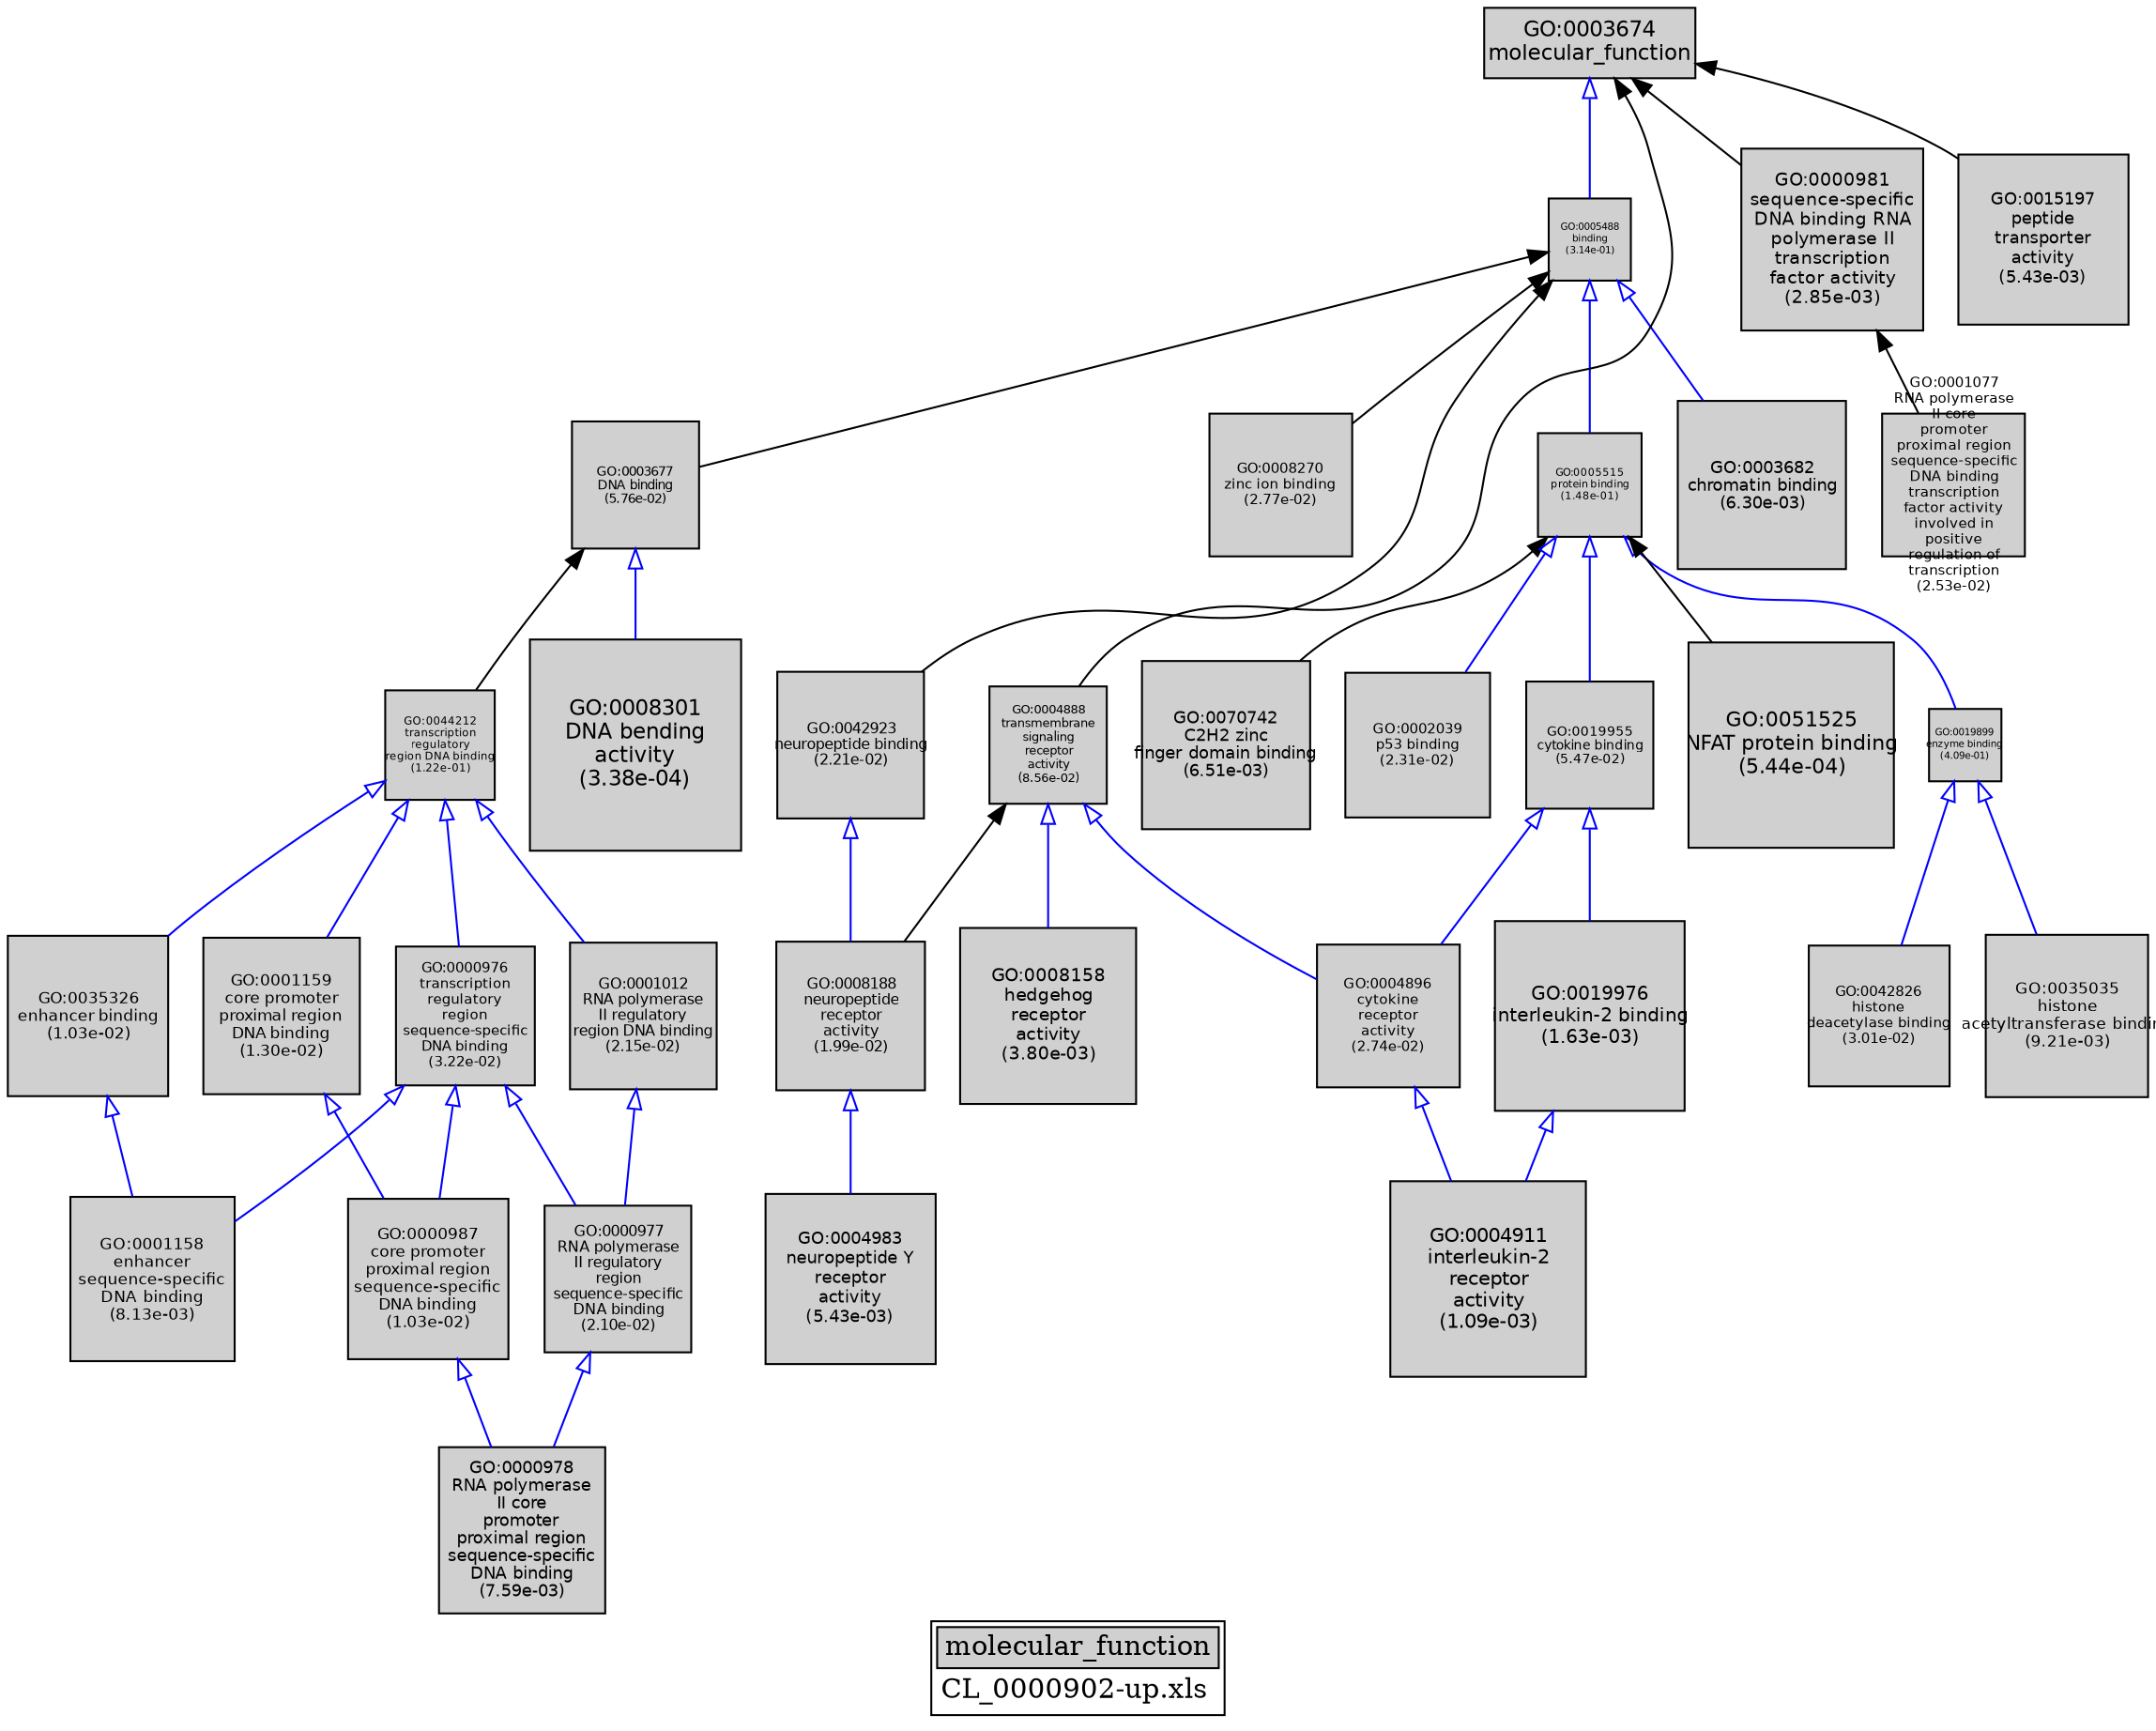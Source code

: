 digraph "molecular_function" {
graph [ bgcolor = "#FFFFFF", label = <<TABLE COLOR="black" BGCOLOR="white"><TR><TD COLSPAN="2" BGCOLOR="#D0D0D0"><FONT COLOR="black">molecular_function</FONT></TD></TR><TR><TD BORDER="0">CL_0000902-up.xls</TD></TR></TABLE>> ];
node [ fontname = "Helvetica" ];

subgraph "nodes" {

node [ style = "filled", fixedsize = "true", width = 1, shape = "box", fontsize = 9, fillcolor = "#D0D0D0", fontcolor = "black", color = "black" ];

"GO:0000978" [ URL = "#GO:0000978", label = <<TABLE BORDER="0"><TR><TD>GO:0000978<BR/>RNA polymerase<BR/>II core<BR/>promoter<BR/>proximal region<BR/>sequence-specific<BR/>DNA binding<BR/>(7.59e-03)</TD></TR></TABLE>>, width = 1.17396832491, shape = "box", fontsize = 8.45257193937, height = 1.17396832491 ];
"GO:0000976" [ URL = "#GO:0000976", label = <<TABLE BORDER="0"><TR><TD>GO:0000976<BR/>transcription<BR/>regulatory<BR/>region<BR/>sequence-specific<BR/>DNA binding<BR/>(3.22e-02)</TD></TR></TABLE>>, width = 0.986579139262, shape = "box", fontsize = 7.10336980268, height = 0.986579139262 ];
"GO:0044212" [ URL = "#GO:0044212", label = <<TABLE BORDER="0"><TR><TD>GO:0044212<BR/>transcription<BR/>regulatory<BR/>region DNA binding<BR/>(1.22e-01)</TD></TR></TABLE>>, width = 0.773890210111, shape = "box", fontsize = 5.5720095128, height = 0.773890210111 ];
"GO:0001012" [ URL = "#GO:0001012", label = <<TABLE BORDER="0"><TR><TD>GO:0001012<BR/>RNA polymerase<BR/>II regulatory<BR/>region DNA binding<BR/>(2.15e-02)</TD></TR></TABLE>>, width = 1.04195082071, shape = "box", fontsize = 7.5020459091, height = 1.04195082071 ];
"GO:0000981" [ URL = "#GO:0000981", label = <<TABLE BORDER="0"><TR><TD>GO:0000981<BR/>sequence-specific<BR/>DNA binding RNA<BR/>polymerase II<BR/>transcription<BR/>factor activity<BR/>(2.85e-03)</TD></TR></TABLE>>, width = 1.28557657379, shape = "box", fontsize = 9.25615133129, height = 1.28557657379 ];
"GO:0015197" [ URL = "#GO:0015197", label = <<TABLE BORDER="0"><TR><TD>GO:0015197<BR/>peptide<BR/>transporter<BR/>activity<BR/>(5.43e-03)</TD></TR></TABLE>>, width = 1.21336330837, shape = "box", fontsize = 8.73621582028, height = 1.21336330837 ];
"GO:0042826" [ URL = "#GO:0042826", label = <<TABLE BORDER="0"><TR><TD>GO:0042826<BR/>histone<BR/>deacetylase binding<BR/>(3.01e-02)</TD></TR></TABLE>>, width = 0.996198442287, shape = "box", fontsize = 7.17262878447, height = 0.996198442287 ];
"GO:0019899" [ URL = "#GO:0019899", label = <<TABLE BORDER="0"><TR><TD>GO:0019899<BR/>enzyme binding<BR/>(4.09e-01)</TD></TR></TABLE>>, width = 0.510480807709, shape = "box", fontsize = 5.0, height = 0.510480807709 ];
"GO:0005515" [ URL = "#GO:0005515", label = <<TABLE BORDER="0"><TR><TD>GO:0005515<BR/>protein binding<BR/>(1.48e-01)</TD></TR></TABLE>>, width = 0.738947546083, shape = "box", fontsize = 5.3204223318, height = 0.738947546083 ];
"GO:0035326" [ URL = "#GO:0035326", label = <<TABLE BORDER="0"><TR><TD>GO:0035326<BR/>enhancer binding<BR/>(1.03e-02)</TD></TR></TABLE>>, width = 1.13707267542, shape = "box", fontsize = 8.186923263, height = 1.13707267542 ];
"GO:0000987" [ URL = "#GO:0000987", label = <<TABLE BORDER="0"><TR><TD>GO:0000987<BR/>core promoter<BR/>proximal region<BR/>sequence-specific<BR/>DNA binding<BR/>(1.03e-02)</TD></TR></TABLE>>, width = 1.13707267542, shape = "box", fontsize = 8.186923263, height = 1.13707267542 ];
"GO:0003682" [ URL = "#GO:0003682", label = <<TABLE BORDER="0"><TR><TD>GO:0003682<BR/>chromatin binding<BR/>(6.30e-03)</TD></TR></TABLE>>, width = 1.19607305337, shape = "box", fontsize = 8.61172598426, height = 1.19607305337 ];
"GO:0004896" [ URL = "#GO:0004896", label = <<TABLE BORDER="0"><TR><TD>GO:0004896<BR/>cytokine<BR/>receptor<BR/>activity<BR/>(2.74e-02)</TD></TR></TABLE>>, width = 1.00910578539, shape = "box", fontsize = 7.26556165479, height = 1.00910578539 ];
"GO:0000977" [ URL = "#GO:0000977", label = <<TABLE BORDER="0"><TR><TD>GO:0000977<BR/>RNA polymerase<BR/>II regulatory<BR/>region<BR/>sequence-specific<BR/>DNA binding<BR/>(2.10e-02)</TD></TR></TABLE>>, width = 1.04531893143, shape = "box", fontsize = 7.52629630628, height = 1.04531893143 ];
"GO:0004888" [ URL = "#GO:0004888", label = <<TABLE BORDER="0"><TR><TD>GO:0004888<BR/>transmembrane<BR/>signaling<BR/>receptor<BR/>activity<BR/>(8.56e-02)</TD></TR></TABLE>>, width = 0.836070327019, shape = "box", fontsize = 6.01970635454, height = 0.836070327019 ];
"GO:0004911" [ URL = "#GO:0004911", label = <<TABLE BORDER="0"><TR><TD>GO:0004911<BR/>interleukin-2<BR/>receptor<BR/>activity<BR/>(1.09e-03)</TD></TR></TABLE>>, width = 1.38667010505, shape = "box", fontsize = 9.98402475636, height = 1.38667010505 ];
"GO:0003677" [ URL = "#GO:0003677", label = <<TABLE BORDER="0"><TR><TD>GO:0003677<BR/>DNA binding<BR/>(5.76e-02)</TD></TR></TABLE>>, width = 0.900006121556, shape = "box", fontsize = 6.4800440752, height = 0.900006121556 ];
"GO:0042923" [ URL = "#GO:0042923", label = <<TABLE BORDER="0"><TR><TD>GO:0042923<BR/>neuropeptide binding<BR/>(2.21e-02)</TD></TR></TABLE>>, width = 1.03865615175, shape = "box", fontsize = 7.47832429263, height = 1.03865615175 ];
"GO:0035035" [ URL = "#GO:0035035", label = <<TABLE BORDER="0"><TR><TD>GO:0035035<BR/>histone<BR/>acetyltransferase binding<BR/>(9.21e-03)</TD></TR></TABLE>>, width = 1.15064255811, shape = "box", fontsize = 8.28462641841, height = 1.15064255811 ];
"GO:0001158" [ URL = "#GO:0001158", label = <<TABLE BORDER="0"><TR><TD>GO:0001158<BR/>enhancer<BR/>sequence-specific<BR/>DNA binding<BR/>(8.13e-03)</TD></TR></TABLE>>, width = 1.16573114295, shape = "box", fontsize = 8.39326422923, height = 1.16573114295 ];
"GO:0008301" [ URL = "#GO:0008301", label = <<TABLE BORDER="0"><TR><TD>GO:0008301<BR/>DNA bending<BR/>activity<BR/>(3.38e-04)</TD></TR></TABLE>>, width = 1.5, shape = "box", fontsize = 10.8, height = 1.5 ];
"GO:0008270" [ URL = "#GO:0008270", label = <<TABLE BORDER="0"><TR><TD>GO:0008270<BR/>zinc ion binding<BR/>(2.77e-02)</TD></TR></TABLE>>, width = 1.00762167499, shape = "box", fontsize = 7.25487605996, height = 1.00762167499 ];
"GO:0005488" [ URL = "#GO:0005488", label = <<TABLE BORDER="0"><TR><TD>GO:0005488<BR/>binding<BR/>(3.14e-01)</TD></TR></TABLE>>, width = 0.578872227395, shape = "box", fontsize = 5.0, height = 0.578872227395 ];
"GO:0051525" [ URL = "#GO:0051525", label = <<TABLE BORDER="0"><TR><TD>GO:0051525<BR/>NFAT protein binding<BR/>(5.44e-04)</TD></TR></TABLE>>, width = 1.45501937642, shape = "box", fontsize = 10.4761395103, height = 1.45501937642 ];
"GO:0004983" [ URL = "#GO:0004983", label = <<TABLE BORDER="0"><TR><TD>GO:0004983<BR/>neuropeptide Y<BR/>receptor<BR/>activity<BR/>(5.43e-03)</TD></TR></TABLE>>, width = 1.21336330837, shape = "box", fontsize = 8.73621582028, height = 1.21336330837 ];
"GO:0070742" [ URL = "#GO:0070742", label = <<TABLE BORDER="0"><TR><TD>GO:0070742<BR/>C2H2 zinc<BR/>finger domain binding<BR/>(6.51e-03)</TD></TR></TABLE>>, width = 1.19217357322, shape = "box", fontsize = 8.58364972716, height = 1.19217357322 ];
"GO:0008158" [ URL = "#GO:0008158", label = <<TABLE BORDER="0"><TR><TD>GO:0008158<BR/>hedgehog<BR/>receptor<BR/>activity<BR/>(3.80e-03)</TD></TR></TABLE>>, width = 1.25380581304, shape = "box", fontsize = 9.0274018539, height = 1.25380581304 ];
"GO:0008188" [ URL = "#GO:0008188", label = <<TABLE BORDER="0"><TR><TD>GO:0008188<BR/>neuropeptide<BR/>receptor<BR/>activity<BR/>(1.99e-02)</TD></TR></TABLE>>, width = 1.0522902938, shape = "box", fontsize = 7.57649011537, height = 1.0522902938 ];
"GO:0019955" [ URL = "#GO:0019955", label = <<TABLE BORDER="0"><TR><TD>GO:0019955<BR/>cytokine binding<BR/>(5.47e-02)</TD></TR></TABLE>>, width = 0.908143539788, shape = "box", fontsize = 6.53863348647, height = 0.908143539788 ];
"GO:0001159" [ URL = "#GO:0001159", label = <<TABLE BORDER="0"><TR><TD>GO:0001159<BR/>core promoter<BR/>proximal region<BR/>DNA binding<BR/>(1.30e-02)</TD></TR></TABLE>>, width = 1.10805396931, shape = "box", fontsize = 7.97798857903, height = 1.10805396931 ];
"GO:0002039" [ URL = "#GO:0002039", label = <<TABLE BORDER="0"><TR><TD>GO:0002039<BR/>p53 binding<BR/>(2.31e-02)</TD></TR></TABLE>>, width = 1.03227385964, shape = "box", fontsize = 7.43237178944, height = 1.03227385964 ];
"GO:0001077" [ URL = "#GO:0001077", label = <<TABLE BORDER="0"><TR><TD>GO:0001077<BR/>RNA polymerase<BR/>II core<BR/>promoter<BR/>proximal region<BR/>sequence-specific<BR/>DNA binding<BR/>transcription<BR/>factor activity<BR/>involved in<BR/>positive<BR/>regulation of<BR/>transcription<BR/>(2.53e-02)</TD></TR></TABLE>>, width = 1.02025638057, shape = "box", fontsize = 7.34584594008, height = 1.02025638057 ];
"GO:0003674" [ URL = "#GO:0003674", label = <<TABLE BORDER="0"><TR><TD>GO:0003674<BR/>molecular_function</TD></TR></TABLE>>, width = 1.5, shape = "box", fontsize = 10.8 ];
"GO:0019976" [ URL = "#GO:0019976", label = <<TABLE BORDER="0"><TR><TD>GO:0019976<BR/>interleukin-2 binding<BR/>(1.63e-03)</TD></TR></TABLE>>, width = 1.34508955439, shape = "box", fontsize = 9.68464479164, height = 1.34508955439 ];
}
subgraph "edges" {


edge [ dir = "back", weight = 1 ];
subgraph "regulates" {


edge [ color = "cyan", arrowtail = "none" ];
subgraph "positive" {


edge [ color = "green", arrowtail = "vee" ];
}
subgraph "negative" {


edge [ color = "red", arrowtail = "tee" ];
}
}
subgraph "part_of" {


edge [ color = "purple", arrowtail = "diamond", weight = 2.5 ];
}
subgraph "is_a" {


edge [ color = "blue", arrowtail = "empty", weight = 5.0 ];
"GO:0004896" -> "GO:0004911";
"GO:0019955" -> "GO:0019976";
"GO:0000976" -> "GO:0000987";
"GO:0042923" -> "GO:0008188";
"GO:0000987" -> "GO:0000978";
"GO:0019899" -> "GO:0042826";
"GO:0005515" -> "GO:0019955";
"GO:0008188" -> "GO:0004983";
"GO:0019976" -> "GO:0004911";
"GO:0019955" -> "GO:0004896";
"GO:0005515" -> "GO:0002039";
"GO:0005488" -> "GO:0005515";
"GO:0000976" -> "GO:0001158";
"GO:0044212" -> "GO:0000976";
"GO:0004888" -> "GO:0008158";
"GO:0000976" -> "GO:0000977";
"GO:0001159" -> "GO:0000987";
"GO:0019899" -> "GO:0035035";
"GO:0003677" -> "GO:0008301";
"GO:0044212" -> "GO:0001159";
"GO:0005488" -> "GO:0003682";
"GO:0000977" -> "GO:0000978";
"GO:0004888" -> "GO:0004896";
"GO:0001012" -> "GO:0000977";
"GO:0003674" -> "GO:0005488";
"GO:0044212" -> "GO:0035326";
"GO:0044212" -> "GO:0001012";
"GO:0035326" -> "GO:0001158";
"GO:0005515" -> "GO:0019899";
}
"GO:0005515" -> "GO:0070742";
"GO:0003674" -> "GO:0004888";
"GO:0003677" -> "GO:0044212";
"GO:0005488" -> "GO:0008270";
"GO:0005515" -> "GO:0051525";
"GO:0003674" -> "GO:0015197";
"GO:0005488" -> "GO:0042923";
"GO:0005488" -> "GO:0003677";
"GO:0000981" -> "GO:0001077";
"GO:0004888" -> "GO:0008188";
"GO:0003674" -> "GO:0000981";
}
}
